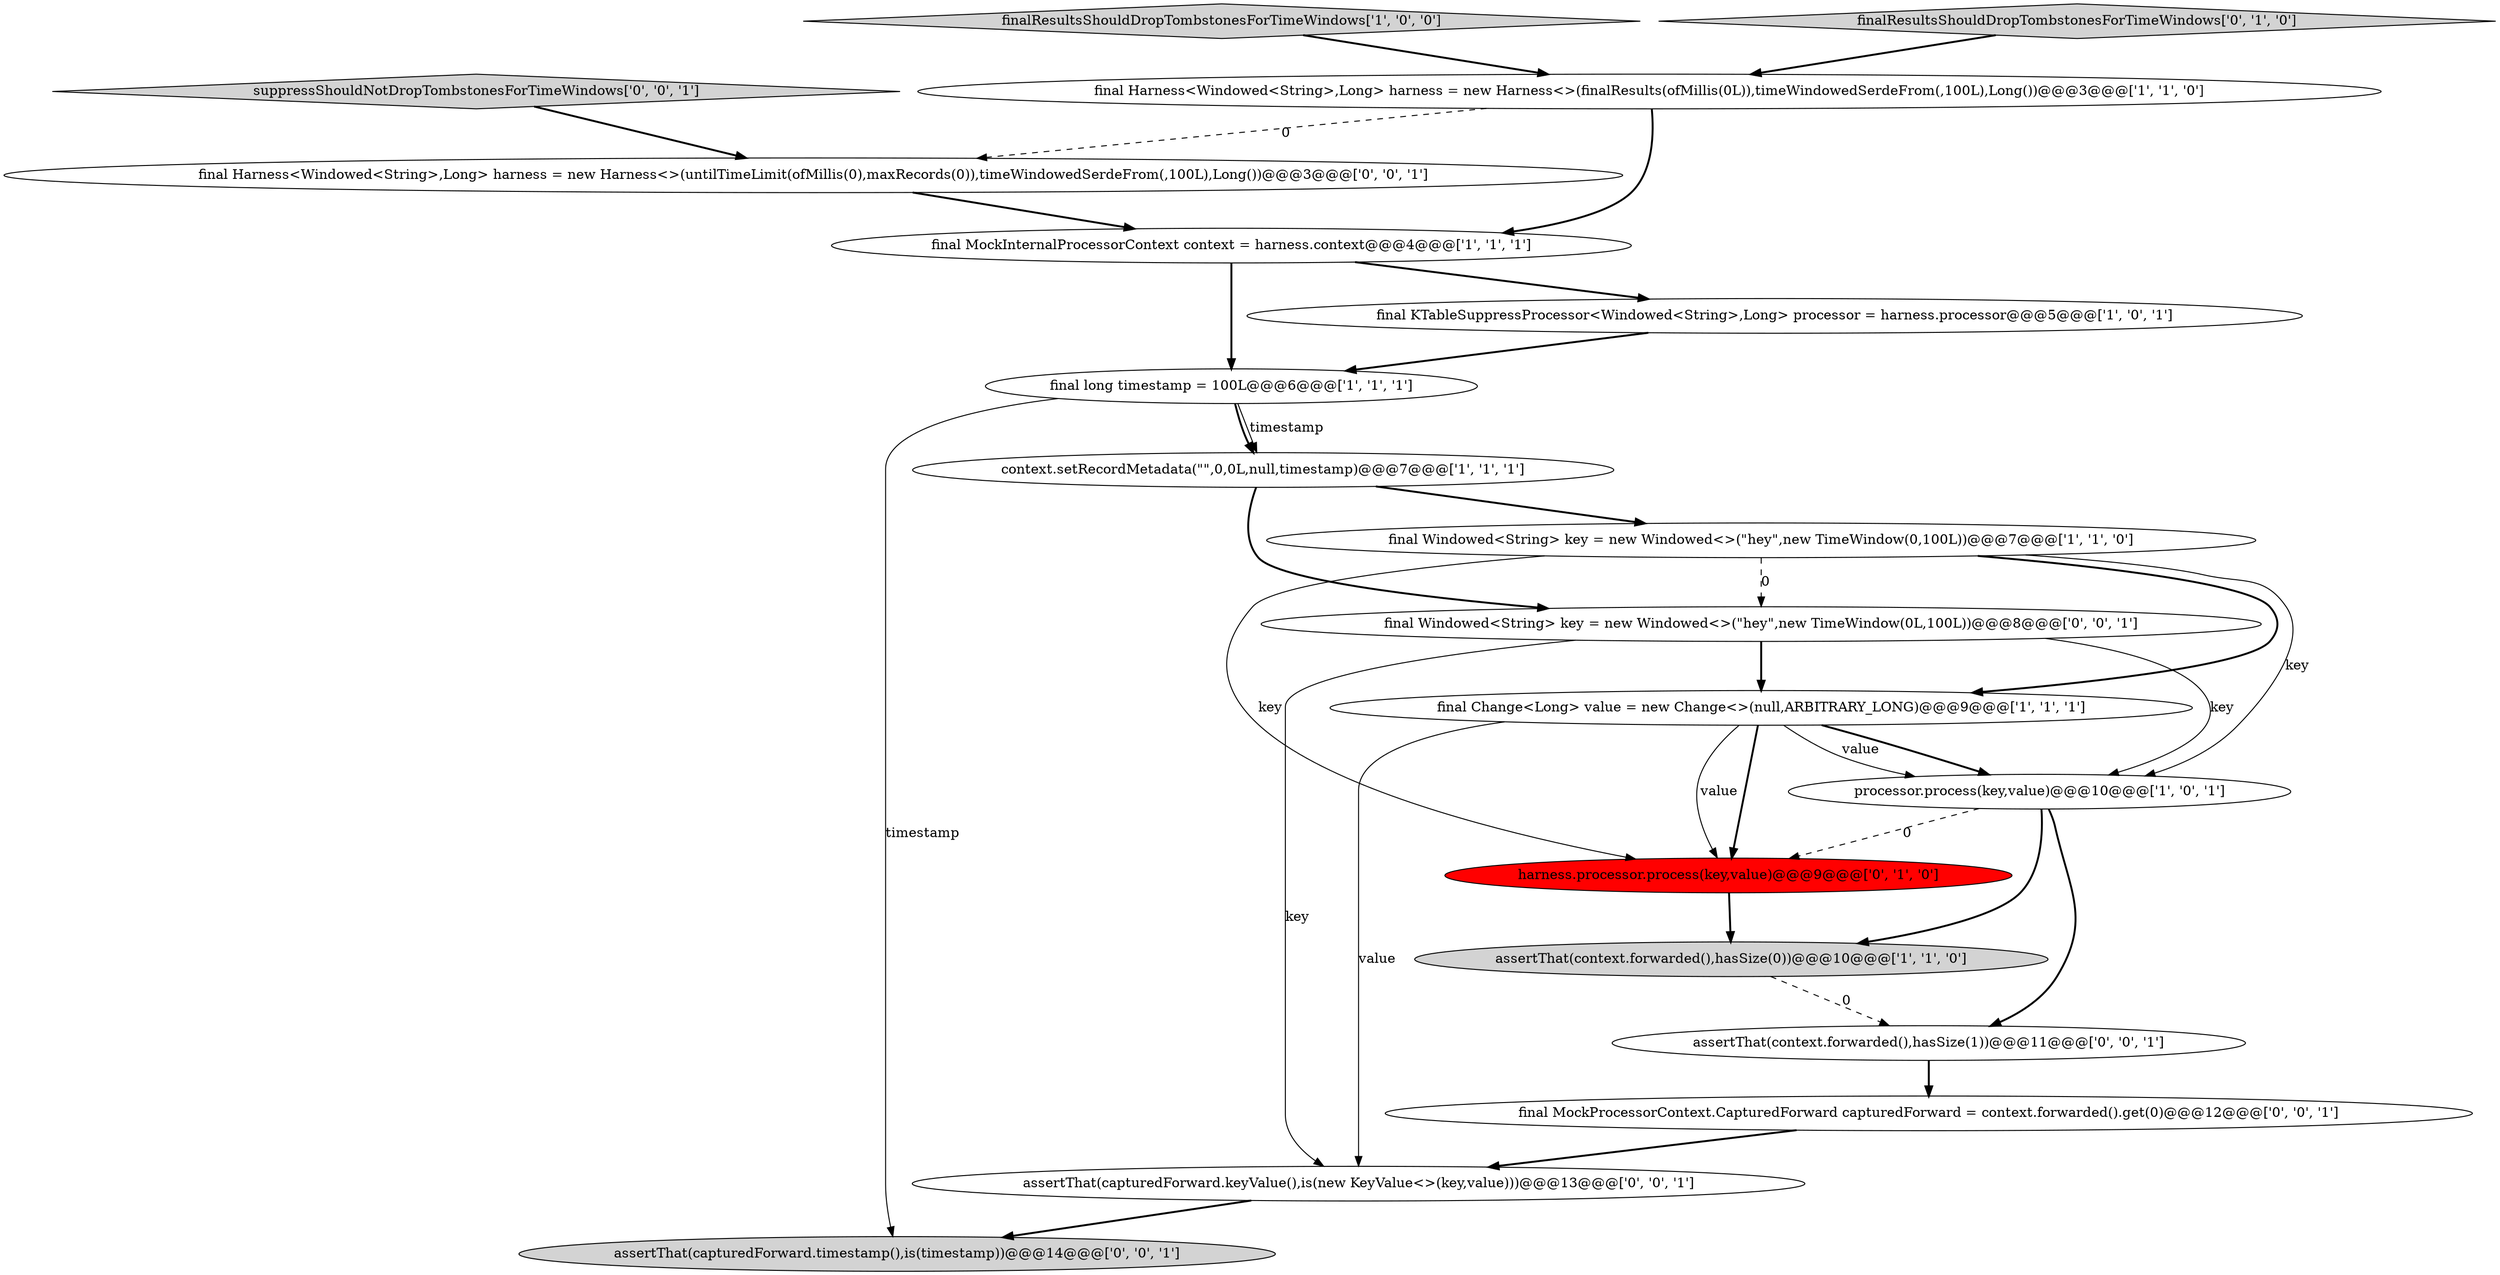 digraph {
6 [style = filled, label = "final MockInternalProcessorContext context = harness.context@@@4@@@['1', '1', '1']", fillcolor = white, shape = ellipse image = "AAA0AAABBB1BBB"];
4 [style = filled, label = "finalResultsShouldDropTombstonesForTimeWindows['1', '0', '0']", fillcolor = lightgray, shape = diamond image = "AAA0AAABBB1BBB"];
8 [style = filled, label = "processor.process(key,value)@@@10@@@['1', '0', '1']", fillcolor = white, shape = ellipse image = "AAA0AAABBB1BBB"];
5 [style = filled, label = "final Change<Long> value = new Change<>(null,ARBITRARY_LONG)@@@9@@@['1', '1', '1']", fillcolor = white, shape = ellipse image = "AAA0AAABBB1BBB"];
11 [style = filled, label = "finalResultsShouldDropTombstonesForTimeWindows['0', '1', '0']", fillcolor = lightgray, shape = diamond image = "AAA0AAABBB2BBB"];
12 [style = filled, label = "final Harness<Windowed<String>,Long> harness = new Harness<>(untilTimeLimit(ofMillis(0),maxRecords(0)),timeWindowedSerdeFrom(,100L),Long())@@@3@@@['0', '0', '1']", fillcolor = white, shape = ellipse image = "AAA0AAABBB3BBB"];
14 [style = filled, label = "assertThat(capturedForward.timestamp(),is(timestamp))@@@14@@@['0', '0', '1']", fillcolor = lightgray, shape = ellipse image = "AAA0AAABBB3BBB"];
15 [style = filled, label = "final MockProcessorContext.CapturedForward capturedForward = context.forwarded().get(0)@@@12@@@['0', '0', '1']", fillcolor = white, shape = ellipse image = "AAA0AAABBB3BBB"];
16 [style = filled, label = "final Windowed<String> key = new Windowed<>(\"hey\",new TimeWindow(0L,100L))@@@8@@@['0', '0', '1']", fillcolor = white, shape = ellipse image = "AAA0AAABBB3BBB"];
13 [style = filled, label = "assertThat(context.forwarded(),hasSize(1))@@@11@@@['0', '0', '1']", fillcolor = white, shape = ellipse image = "AAA0AAABBB3BBB"];
3 [style = filled, label = "final Windowed<String> key = new Windowed<>(\"hey\",new TimeWindow(0,100L))@@@7@@@['1', '1', '0']", fillcolor = white, shape = ellipse image = "AAA0AAABBB1BBB"];
17 [style = filled, label = "suppressShouldNotDropTombstonesForTimeWindows['0', '0', '1']", fillcolor = lightgray, shape = diamond image = "AAA0AAABBB3BBB"];
0 [style = filled, label = "final Harness<Windowed<String>,Long> harness = new Harness<>(finalResults(ofMillis(0L)),timeWindowedSerdeFrom(,100L),Long())@@@3@@@['1', '1', '0']", fillcolor = white, shape = ellipse image = "AAA0AAABBB1BBB"];
18 [style = filled, label = "assertThat(capturedForward.keyValue(),is(new KeyValue<>(key,value)))@@@13@@@['0', '0', '1']", fillcolor = white, shape = ellipse image = "AAA0AAABBB3BBB"];
1 [style = filled, label = "final long timestamp = 100L@@@6@@@['1', '1', '1']", fillcolor = white, shape = ellipse image = "AAA0AAABBB1BBB"];
10 [style = filled, label = "harness.processor.process(key,value)@@@9@@@['0', '1', '0']", fillcolor = red, shape = ellipse image = "AAA1AAABBB2BBB"];
2 [style = filled, label = "context.setRecordMetadata(\"\",0,0L,null,timestamp)@@@7@@@['1', '1', '1']", fillcolor = white, shape = ellipse image = "AAA0AAABBB1BBB"];
7 [style = filled, label = "assertThat(context.forwarded(),hasSize(0))@@@10@@@['1', '1', '0']", fillcolor = lightgray, shape = ellipse image = "AAA0AAABBB1BBB"];
9 [style = filled, label = "final KTableSuppressProcessor<Windowed<String>,Long> processor = harness.processor@@@5@@@['1', '0', '1']", fillcolor = white, shape = ellipse image = "AAA0AAABBB1BBB"];
16->8 [style = solid, label="key"];
5->10 [style = bold, label=""];
5->8 [style = bold, label=""];
8->10 [style = dashed, label="0"];
0->6 [style = bold, label=""];
5->8 [style = solid, label="value"];
5->18 [style = solid, label="value"];
2->3 [style = bold, label=""];
0->12 [style = dashed, label="0"];
1->2 [style = solid, label="timestamp"];
12->6 [style = bold, label=""];
10->7 [style = bold, label=""];
15->18 [style = bold, label=""];
3->8 [style = solid, label="key"];
8->7 [style = bold, label=""];
4->0 [style = bold, label=""];
1->14 [style = solid, label="timestamp"];
6->1 [style = bold, label=""];
3->5 [style = bold, label=""];
11->0 [style = bold, label=""];
17->12 [style = bold, label=""];
5->10 [style = solid, label="value"];
16->18 [style = solid, label="key"];
7->13 [style = dashed, label="0"];
16->5 [style = bold, label=""];
1->2 [style = bold, label=""];
13->15 [style = bold, label=""];
6->9 [style = bold, label=""];
9->1 [style = bold, label=""];
3->10 [style = solid, label="key"];
18->14 [style = bold, label=""];
3->16 [style = dashed, label="0"];
8->13 [style = bold, label=""];
2->16 [style = bold, label=""];
}
